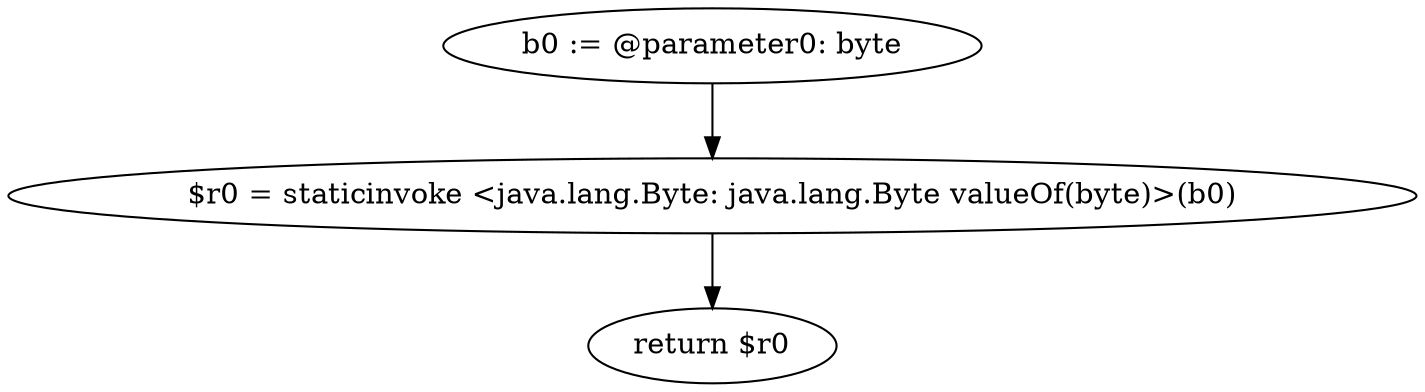digraph "unitGraph" {
    "b0 := @parameter0: byte"
    "$r0 = staticinvoke <java.lang.Byte: java.lang.Byte valueOf(byte)>(b0)"
    "return $r0"
    "b0 := @parameter0: byte"->"$r0 = staticinvoke <java.lang.Byte: java.lang.Byte valueOf(byte)>(b0)";
    "$r0 = staticinvoke <java.lang.Byte: java.lang.Byte valueOf(byte)>(b0)"->"return $r0";
}
